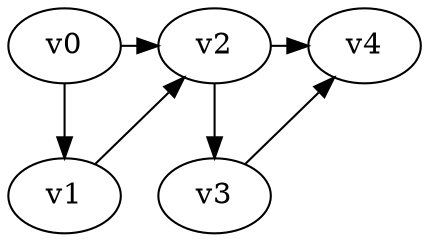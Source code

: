 digraph G {

  { rank = same; v0 v2 v4 }
  { rank = same; v1 v3 }

  v0 -> v2;
  v0 -> v1;
  v1 -> v2 [constraint = false];
  v2 -> v4;
  v2 -> v3;
  v3 -> v4 [constraint = false]

}